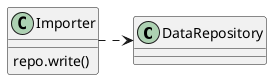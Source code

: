 @startuml di

class DataRepository
class Importer {
    repo.write()
}

Importer .> DataRepository

@enduml
